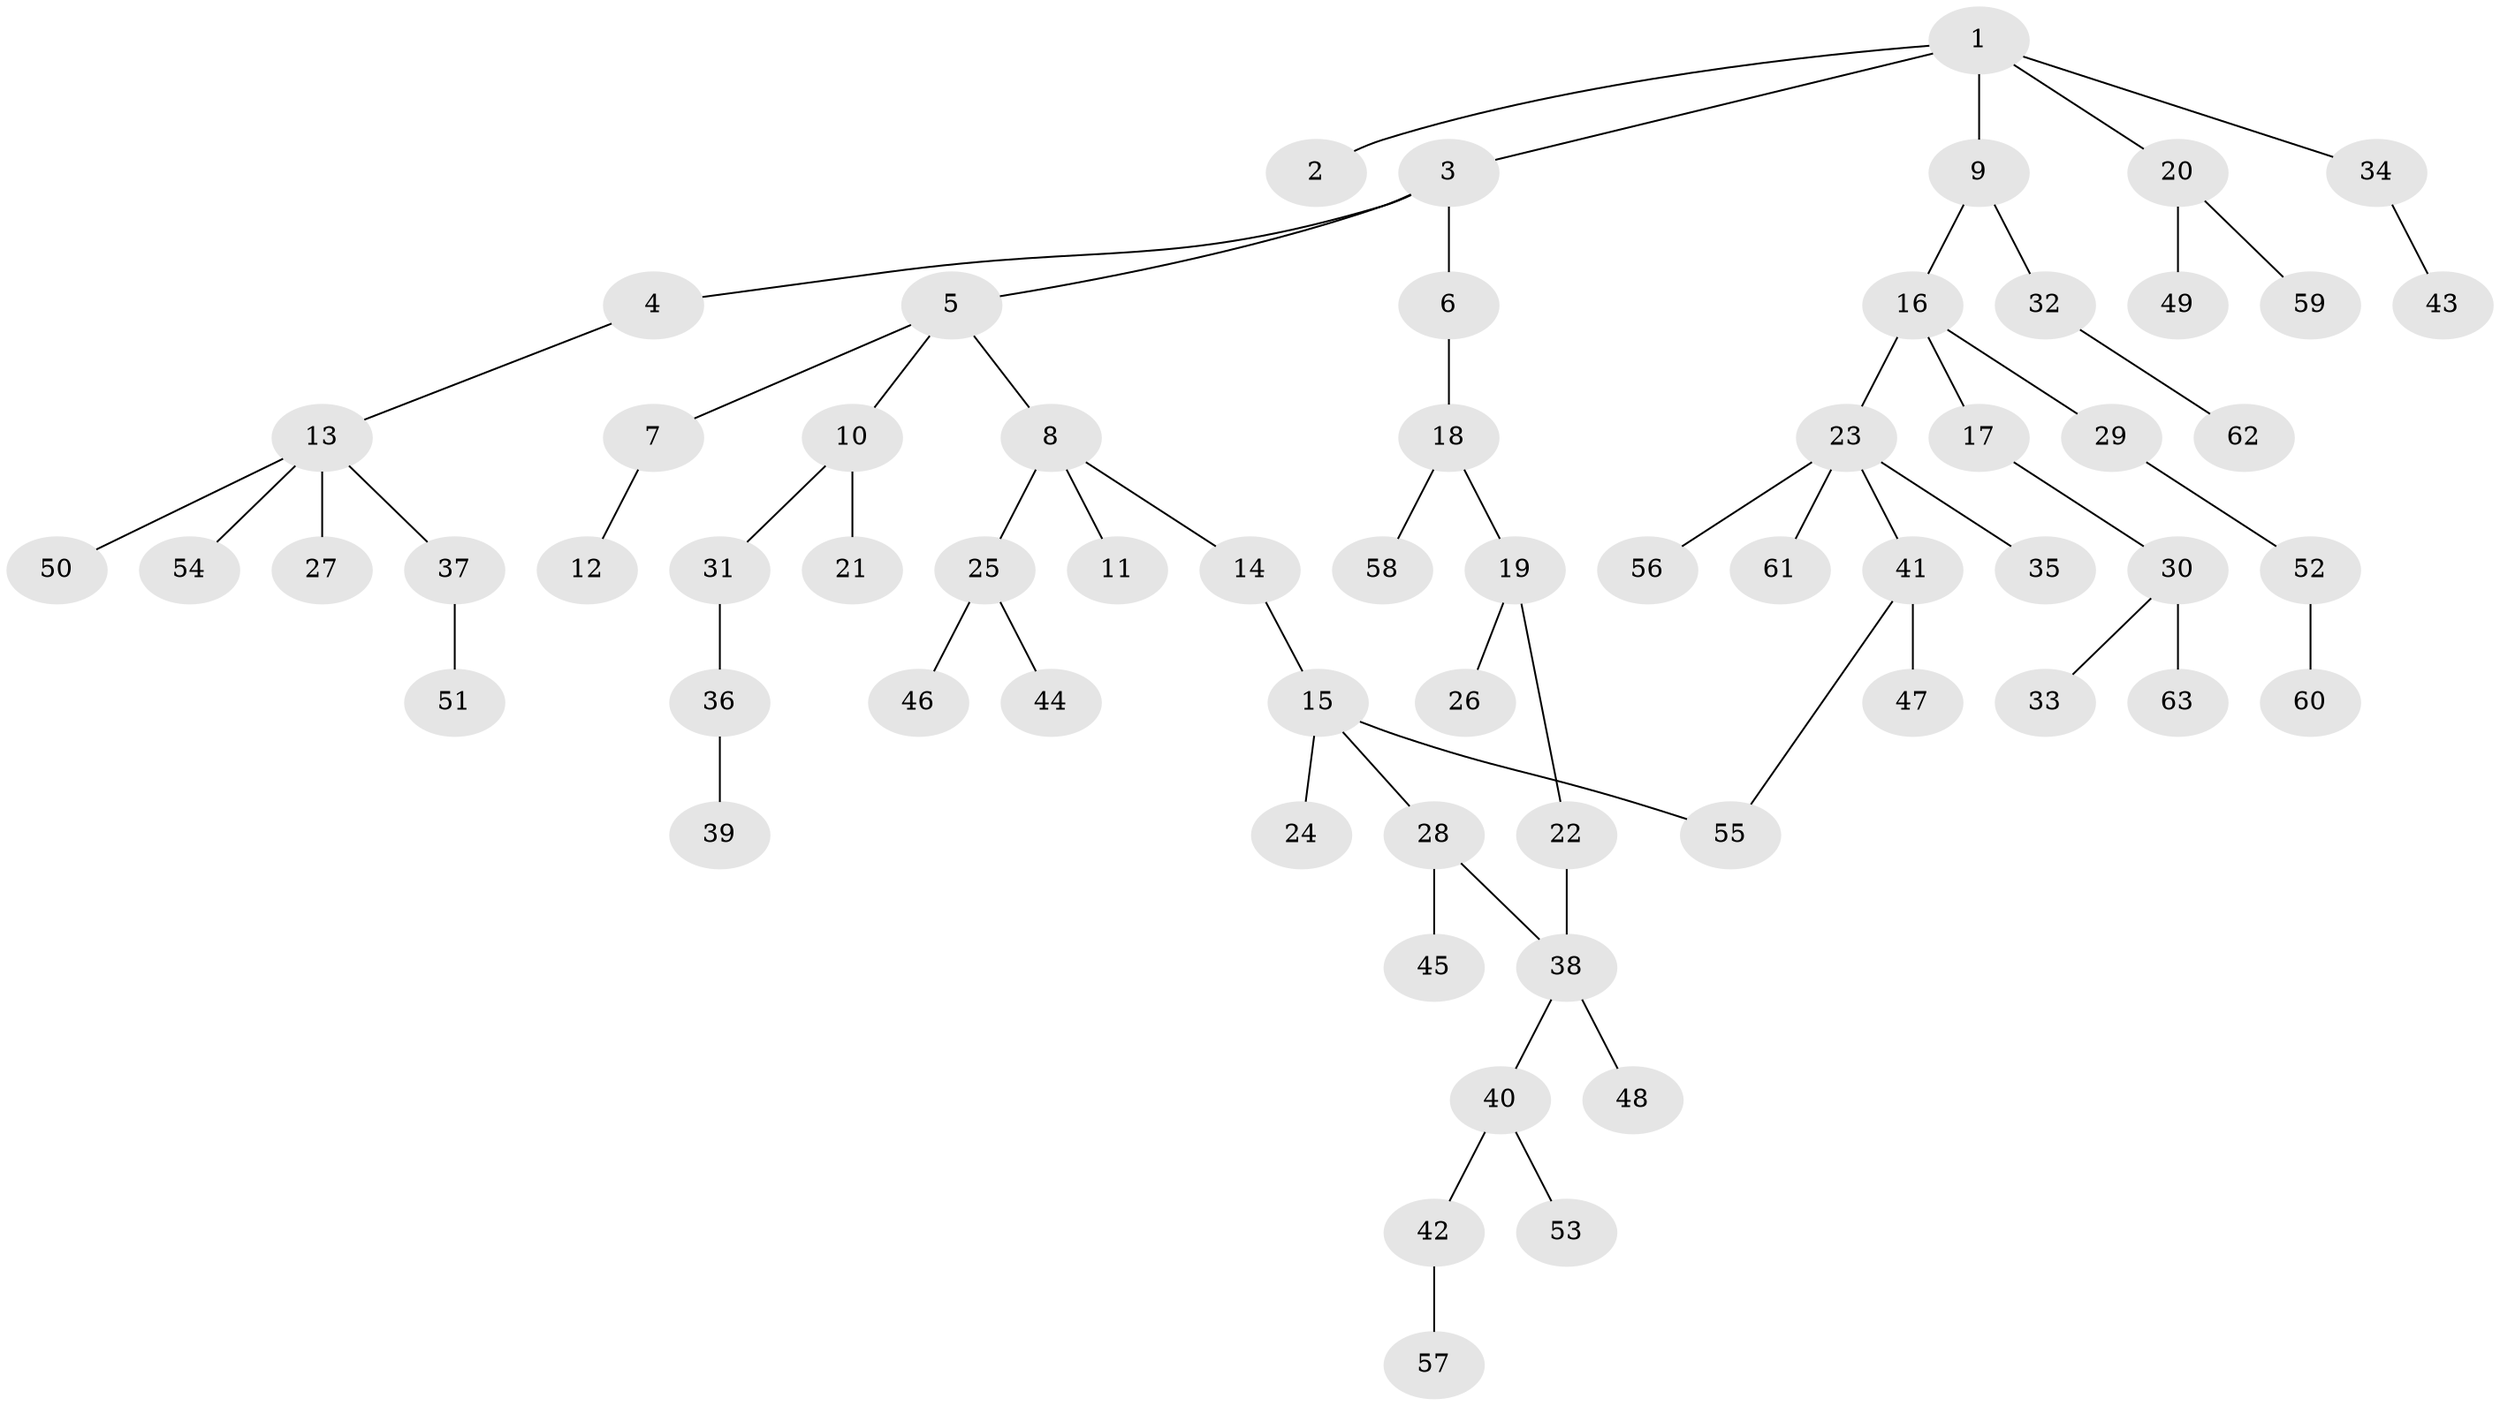 // Generated by graph-tools (version 1.1) at 2025/13/03/09/25 04:13:31]
// undirected, 63 vertices, 64 edges
graph export_dot {
graph [start="1"]
  node [color=gray90,style=filled];
  1;
  2;
  3;
  4;
  5;
  6;
  7;
  8;
  9;
  10;
  11;
  12;
  13;
  14;
  15;
  16;
  17;
  18;
  19;
  20;
  21;
  22;
  23;
  24;
  25;
  26;
  27;
  28;
  29;
  30;
  31;
  32;
  33;
  34;
  35;
  36;
  37;
  38;
  39;
  40;
  41;
  42;
  43;
  44;
  45;
  46;
  47;
  48;
  49;
  50;
  51;
  52;
  53;
  54;
  55;
  56;
  57;
  58;
  59;
  60;
  61;
  62;
  63;
  1 -- 2;
  1 -- 3;
  1 -- 9;
  1 -- 20;
  1 -- 34;
  3 -- 4;
  3 -- 5;
  3 -- 6;
  4 -- 13;
  5 -- 7;
  5 -- 8;
  5 -- 10;
  6 -- 18;
  7 -- 12;
  8 -- 11;
  8 -- 14;
  8 -- 25;
  9 -- 16;
  9 -- 32;
  10 -- 21;
  10 -- 31;
  13 -- 27;
  13 -- 37;
  13 -- 50;
  13 -- 54;
  14 -- 15;
  15 -- 24;
  15 -- 28;
  15 -- 55;
  16 -- 17;
  16 -- 23;
  16 -- 29;
  17 -- 30;
  18 -- 19;
  18 -- 58;
  19 -- 22;
  19 -- 26;
  20 -- 49;
  20 -- 59;
  22 -- 38;
  23 -- 35;
  23 -- 41;
  23 -- 56;
  23 -- 61;
  25 -- 44;
  25 -- 46;
  28 -- 38;
  28 -- 45;
  29 -- 52;
  30 -- 33;
  30 -- 63;
  31 -- 36;
  32 -- 62;
  34 -- 43;
  36 -- 39;
  37 -- 51;
  38 -- 40;
  38 -- 48;
  40 -- 42;
  40 -- 53;
  41 -- 47;
  41 -- 55;
  42 -- 57;
  52 -- 60;
}
